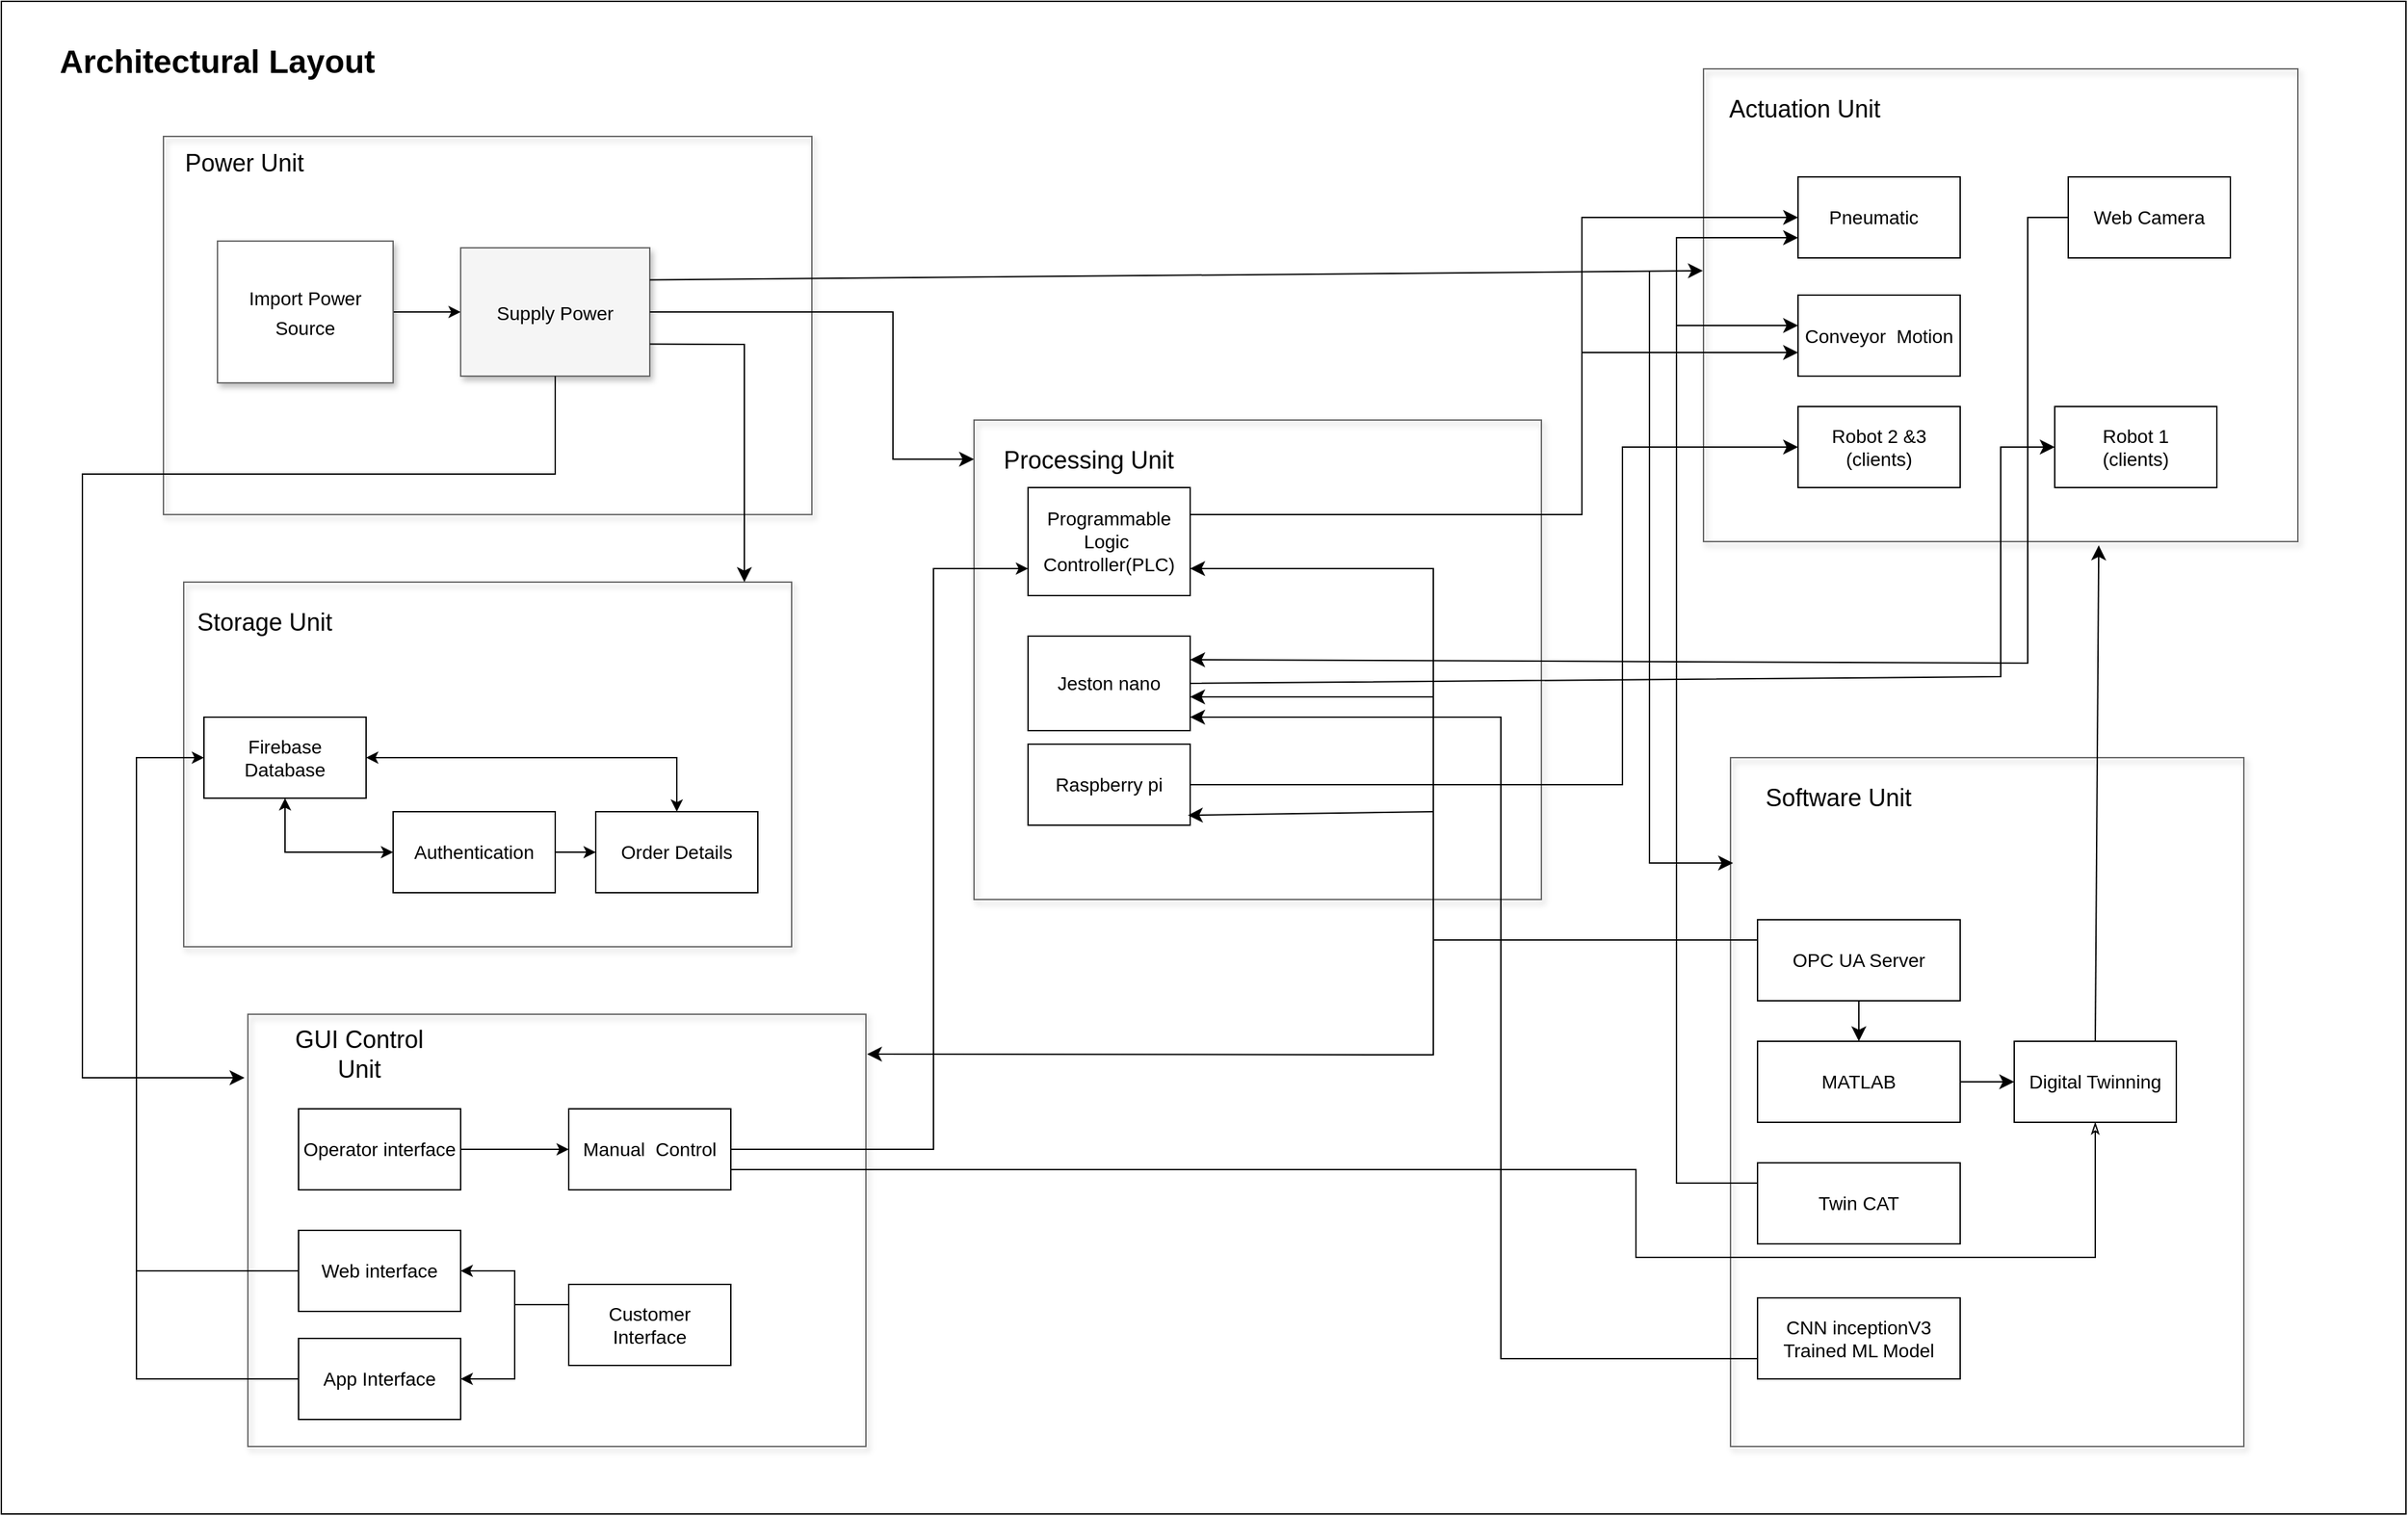 <mxfile version="22.1.4" type="device">
  <diagram name="Page-1" id="90a13364-a465-7bf4-72fc-28e22215d7a0">
    <mxGraphModel dx="3440.5" dy="962" grid="1" gridSize="10" guides="1" tooltips="1" connect="1" arrows="1" fold="1" page="1" pageScale="1.5" pageWidth="1169" pageHeight="826" background="none" math="0" shadow="0">
      <root>
        <mxCell id="0" style=";html=1;" />
        <mxCell id="1" style=";html=1;" parent="0" />
        <mxCell id="3a17f1ce550125da-4" value="" style="whiteSpace=wrap;html=1;shadow=1;fontSize=18;fillColor=none;strokeColor=#666666;" parent="1" vertex="1">
          <mxGeometry x="35" y="610" width="450" height="270" as="geometry" />
        </mxCell>
        <mxCell id="3a17f1ce550125da-8" value="" style="whiteSpace=wrap;html=1;shadow=1;fontSize=18;fillColor=none;strokeColor=#666666;" parent="1" vertex="1">
          <mxGeometry x="20" y="280" width="480" height="280" as="geometry" />
        </mxCell>
        <mxCell id="3Zm-GueXuQHhl72JR6TN-42" style="edgeStyle=orthogonalEdgeStyle;rounded=0;orthogonalLoop=1;jettySize=auto;html=1;exitX=1;exitY=0.5;exitDx=0;exitDy=0;" parent="1" source="3a17f1ce550125da-9" target="3a17f1ce550125da-11" edge="1">
          <mxGeometry relative="1" as="geometry" />
        </mxCell>
        <mxCell id="3a17f1ce550125da-9" value="&lt;font style=&quot;font-size: 14px;&quot;&gt;Import Power Source&lt;/font&gt;" style="whiteSpace=wrap;html=1;shadow=1;fontSize=18;fillColor=default;strokeColor=#666666;" parent="1" vertex="1">
          <mxGeometry x="60" y="357.5" width="130" height="105" as="geometry" />
        </mxCell>
        <mxCell id="3a17f1ce550125da-10" value="" style="whiteSpace=wrap;html=1;shadow=1;fontSize=18;fillColor=none;strokeColor=#666666;" parent="1" vertex="1">
          <mxGeometry x="620" y="490" width="420" height="355" as="geometry" />
        </mxCell>
        <mxCell id="3a17f1ce550125da-11" value="&lt;font style=&quot;font-size: 14px;&quot;&gt;Supply Power&lt;/font&gt;" style="whiteSpace=wrap;html=1;shadow=1;fontSize=18;fillColor=#f5f5f5;strokeColor=#666666;" parent="1" vertex="1">
          <mxGeometry x="240" y="362.5" width="140" height="95" as="geometry" />
        </mxCell>
        <mxCell id="3Zm-GueXuQHhl72JR6TN-8" value="&lt;font style=&quot;font-size: 18px;&quot;&gt;Power Unit&lt;/font&gt;" style="text;html=1;strokeColor=none;fillColor=none;align=center;verticalAlign=middle;whiteSpace=wrap;rounded=0;" parent="1" vertex="1">
          <mxGeometry x="30" y="280" width="100" height="40" as="geometry" />
        </mxCell>
        <mxCell id="3Zm-GueXuQHhl72JR6TN-9" style="edgeStyle=orthogonalEdgeStyle;rounded=0;orthogonalLoop=1;jettySize=auto;html=1;exitX=0.5;exitY=1;exitDx=0;exitDy=0;" parent="1" source="3a17f1ce550125da-8" target="3a17f1ce550125da-8" edge="1">
          <mxGeometry relative="1" as="geometry" />
        </mxCell>
        <mxCell id="3Zm-GueXuQHhl72JR6TN-10" value="&lt;font style=&quot;font-size: 18px;&quot;&gt;Storage Unit&lt;/font&gt;" style="text;html=1;strokeColor=none;fillColor=none;align=center;verticalAlign=middle;whiteSpace=wrap;rounded=0;" parent="1" vertex="1">
          <mxGeometry x="40" y="620" width="110" height="40" as="geometry" />
        </mxCell>
        <mxCell id="3Zm-GueXuQHhl72JR6TN-11" value="&lt;font style=&quot;font-size: 18px;&quot;&gt;Processing Unit&lt;/font&gt;" style="text;html=1;strokeColor=none;fillColor=none;align=center;verticalAlign=middle;whiteSpace=wrap;rounded=0;" parent="1" vertex="1">
          <mxGeometry x="640" y="500" width="130" height="40" as="geometry" />
        </mxCell>
        <mxCell id="3Zm-GueXuQHhl72JR6TN-18" value="" style="whiteSpace=wrap;html=1;shadow=1;fontSize=18;fillColor=none;strokeColor=#666666;" parent="1" vertex="1">
          <mxGeometry x="1160" y="230" width="440" height="350" as="geometry" />
        </mxCell>
        <mxCell id="3Zm-GueXuQHhl72JR6TN-19" value="&lt;span style=&quot;font-size: 18px;&quot;&gt;Actuation Unit&lt;/span&gt;" style="text;html=1;strokeColor=none;fillColor=none;align=center;verticalAlign=middle;whiteSpace=wrap;rounded=0;" parent="1" vertex="1">
          <mxGeometry x="1170" y="240" width="130" height="40" as="geometry" />
        </mxCell>
        <mxCell id="kDTmnthU1M1mU6N7bTVa-24" style="edgeStyle=none;rounded=0;orthogonalLoop=1;jettySize=auto;html=1;exitX=1;exitY=0.25;exitDx=0;exitDy=0;entryX=0;entryY=0.5;entryDx=0;entryDy=0;fontSize=12;startSize=8;endSize=8;" edge="1" parent="1" source="3Zm-GueXuQHhl72JR6TN-21" target="kDTmnthU1M1mU6N7bTVa-4">
          <mxGeometry relative="1" as="geometry">
            <Array as="points">
              <mxPoint x="1070" y="560" />
              <mxPoint x="1070" y="340" />
            </Array>
          </mxGeometry>
        </mxCell>
        <mxCell id="3Zm-GueXuQHhl72JR6TN-21" value="&lt;font style=&quot;font-size: 14px;&quot;&gt;Programmable&lt;br style=&quot;border-color: var(--border-color);&quot;&gt;Logic&amp;nbsp;&lt;br style=&quot;border-color: var(--border-color);&quot;&gt;Controller(PLC)&lt;/font&gt;" style="rounded=0;whiteSpace=wrap;html=1;" parent="1" vertex="1">
          <mxGeometry x="660" y="540" width="120" height="80" as="geometry" />
        </mxCell>
        <mxCell id="kDTmnthU1M1mU6N7bTVa-28" style="edgeStyle=none;rounded=0;orthogonalLoop=1;jettySize=auto;html=1;exitX=0;exitY=0.5;exitDx=0;exitDy=0;entryX=0;entryY=0.5;entryDx=0;entryDy=0;fontSize=12;startSize=8;endSize=8;" edge="1" parent="1" source="3Zm-GueXuQHhl72JR6TN-22" target="kDTmnthU1M1mU6N7bTVa-27">
          <mxGeometry relative="1" as="geometry">
            <Array as="points">
              <mxPoint x="1380" y="680" />
              <mxPoint x="1380" y="510" />
            </Array>
          </mxGeometry>
        </mxCell>
        <mxCell id="3Zm-GueXuQHhl72JR6TN-22" value="&lt;font style=&quot;font-size: 14px;&quot;&gt;Jeston nano&lt;/font&gt;" style="rounded=0;whiteSpace=wrap;html=1;direction=west;" parent="1" vertex="1">
          <mxGeometry x="660" y="650" width="120" height="70" as="geometry" />
        </mxCell>
        <mxCell id="kDTmnthU1M1mU6N7bTVa-26" style="edgeStyle=none;rounded=0;orthogonalLoop=1;jettySize=auto;html=1;exitX=1;exitY=0.5;exitDx=0;exitDy=0;entryX=0;entryY=0.5;entryDx=0;entryDy=0;fontSize=12;startSize=8;endSize=8;" edge="1" parent="1" source="3Zm-GueXuQHhl72JR6TN-23" target="kDTmnthU1M1mU6N7bTVa-3">
          <mxGeometry relative="1" as="geometry">
            <Array as="points">
              <mxPoint x="1100" y="760" />
              <mxPoint x="1100" y="510" />
            </Array>
          </mxGeometry>
        </mxCell>
        <mxCell id="3Zm-GueXuQHhl72JR6TN-23" value="&lt;font style=&quot;font-size: 14px;&quot;&gt;Raspberry pi&lt;/font&gt;" style="rounded=0;whiteSpace=wrap;html=1;" parent="1" vertex="1">
          <mxGeometry x="660" y="730" width="120" height="60" as="geometry" />
        </mxCell>
        <mxCell id="3Zm-GueXuQHhl72JR6TN-26" value="&lt;font style=&quot;font-size: 14px;&quot;&gt;Firebase Database&lt;/font&gt;" style="rounded=0;whiteSpace=wrap;html=1;" parent="1" vertex="1">
          <mxGeometry x="50" y="710" width="120" height="60" as="geometry" />
        </mxCell>
        <mxCell id="3Zm-GueXuQHhl72JR6TN-45" style="edgeStyle=orthogonalEdgeStyle;rounded=0;orthogonalLoop=1;jettySize=auto;html=1;exitX=1;exitY=0.5;exitDx=0;exitDy=0;entryX=1;entryY=0.5;entryDx=0;entryDy=0;" parent="1" source="3Zm-GueXuQHhl72JR6TN-27" target="3Zm-GueXuQHhl72JR6TN-28" edge="1">
          <mxGeometry relative="1" as="geometry" />
        </mxCell>
        <mxCell id="3Zm-GueXuQHhl72JR6TN-27" value="&lt;font style=&quot;font-size: 14px;&quot;&gt;Authentication&lt;/font&gt;" style="rounded=0;whiteSpace=wrap;html=1;" parent="1" vertex="1">
          <mxGeometry x="190" y="780" width="120" height="60" as="geometry" />
        </mxCell>
        <mxCell id="3Zm-GueXuQHhl72JR6TN-28" value="&lt;font style=&quot;font-size: 14px;&quot;&gt;Order Details&lt;/font&gt;" style="rounded=0;whiteSpace=wrap;html=1;direction=west;" parent="1" vertex="1">
          <mxGeometry x="340" y="780" width="120" height="60" as="geometry" />
        </mxCell>
        <mxCell id="3Zm-GueXuQHhl72JR6TN-43" value="" style="endArrow=classic;startArrow=classic;html=1;rounded=0;exitX=0;exitY=0.5;exitDx=0;exitDy=0;entryX=0.5;entryY=1;entryDx=0;entryDy=0;" parent="1" source="3Zm-GueXuQHhl72JR6TN-27" target="3Zm-GueXuQHhl72JR6TN-26" edge="1">
          <mxGeometry width="50" height="50" relative="1" as="geometry">
            <mxPoint x="710" y="760" as="sourcePoint" />
            <mxPoint x="760" y="710" as="targetPoint" />
            <Array as="points">
              <mxPoint x="110" y="810" />
            </Array>
          </mxGeometry>
        </mxCell>
        <mxCell id="3Zm-GueXuQHhl72JR6TN-47" value="" style="endArrow=classic;startArrow=classic;html=1;rounded=0;exitX=1;exitY=0.5;exitDx=0;exitDy=0;entryX=0.5;entryY=1;entryDx=0;entryDy=0;" parent="1" source="3Zm-GueXuQHhl72JR6TN-26" target="3Zm-GueXuQHhl72JR6TN-28" edge="1">
          <mxGeometry width="50" height="50" relative="1" as="geometry">
            <mxPoint x="710" y="760" as="sourcePoint" />
            <mxPoint x="760" y="710" as="targetPoint" />
            <Array as="points">
              <mxPoint x="400" y="740" />
            </Array>
          </mxGeometry>
        </mxCell>
        <mxCell id="3Zm-GueXuQHhl72JR6TN-49" value="" style="whiteSpace=wrap;html=1;shadow=1;fontSize=18;fillColor=none;strokeColor=#666666;" parent="1" vertex="1">
          <mxGeometry x="82.5" y="930" width="457.5" height="320" as="geometry" />
        </mxCell>
        <mxCell id="3Zm-GueXuQHhl72JR6TN-50" value="&lt;font style=&quot;font-size: 18px;&quot;&gt;GUI Control Unit&lt;/font&gt;" style="text;html=1;strokeColor=none;fillColor=none;align=center;verticalAlign=middle;whiteSpace=wrap;rounded=0;" parent="1" vertex="1">
          <mxGeometry x="100" y="940" width="130" height="40" as="geometry" />
        </mxCell>
        <mxCell id="3Zm-GueXuQHhl72JR6TN-60" style="edgeStyle=orthogonalEdgeStyle;rounded=0;orthogonalLoop=1;jettySize=auto;html=1;exitX=0;exitY=0.5;exitDx=0;exitDy=0;entryX=0;entryY=0.5;entryDx=0;entryDy=0;" parent="1" source="3Zm-GueXuQHhl72JR6TN-55" target="3Zm-GueXuQHhl72JR6TN-26" edge="1">
          <mxGeometry relative="1" as="geometry">
            <Array as="points">
              <mxPoint y="1120" />
              <mxPoint y="740" />
            </Array>
          </mxGeometry>
        </mxCell>
        <mxCell id="3Zm-GueXuQHhl72JR6TN-55" value="&lt;font style=&quot;font-size: 14px;&quot;&gt;Web interface&lt;/font&gt;" style="rounded=0;whiteSpace=wrap;html=1;" parent="1" vertex="1">
          <mxGeometry x="120" y="1090" width="120" height="60" as="geometry" />
        </mxCell>
        <mxCell id="3Zm-GueXuQHhl72JR6TN-56" value="&lt;font style=&quot;font-size: 14px;&quot;&gt;App Interface&lt;/font&gt;" style="rounded=0;whiteSpace=wrap;html=1;" parent="1" vertex="1">
          <mxGeometry x="120" y="1170" width="120" height="60" as="geometry" />
        </mxCell>
        <mxCell id="3Zm-GueXuQHhl72JR6TN-66" style="edgeStyle=orthogonalEdgeStyle;rounded=0;orthogonalLoop=1;jettySize=auto;html=1;exitX=1;exitY=0.5;exitDx=0;exitDy=0;entryX=0;entryY=0.75;entryDx=0;entryDy=0;" parent="1" source="3Zm-GueXuQHhl72JR6TN-57" target="3Zm-GueXuQHhl72JR6TN-21" edge="1">
          <mxGeometry relative="1" as="geometry">
            <Array as="points">
              <mxPoint x="590" y="1030" />
              <mxPoint x="590" y="600" />
            </Array>
          </mxGeometry>
        </mxCell>
        <mxCell id="3Zm-GueXuQHhl72JR6TN-57" value="&lt;font style=&quot;font-size: 14px;&quot;&gt;Manual&amp;nbsp; Control&lt;/font&gt;" style="rounded=0;whiteSpace=wrap;html=1;" parent="1" vertex="1">
          <mxGeometry x="320" y="1000" width="120" height="60" as="geometry" />
        </mxCell>
        <mxCell id="3Zm-GueXuQHhl72JR6TN-59" style="edgeStyle=orthogonalEdgeStyle;rounded=0;orthogonalLoop=1;jettySize=auto;html=1;exitX=1;exitY=0.5;exitDx=0;exitDy=0;" parent="1" source="3Zm-GueXuQHhl72JR6TN-58" target="3Zm-GueXuQHhl72JR6TN-57" edge="1">
          <mxGeometry relative="1" as="geometry" />
        </mxCell>
        <mxCell id="3Zm-GueXuQHhl72JR6TN-58" value="&lt;font style=&quot;font-size: 14px;&quot;&gt;Operator interface&lt;/font&gt;" style="rounded=0;whiteSpace=wrap;html=1;" parent="1" vertex="1">
          <mxGeometry x="120" y="1000" width="120" height="60" as="geometry" />
        </mxCell>
        <mxCell id="3Zm-GueXuQHhl72JR6TN-62" value="" style="endArrow=none;html=1;rounded=0;exitX=0;exitY=0.5;exitDx=0;exitDy=0;" parent="1" source="3Zm-GueXuQHhl72JR6TN-56" edge="1">
          <mxGeometry width="50" height="50" relative="1" as="geometry">
            <mxPoint x="670" y="960" as="sourcePoint" />
            <mxPoint y="1120" as="targetPoint" />
            <Array as="points">
              <mxPoint y="1200" />
            </Array>
          </mxGeometry>
        </mxCell>
        <mxCell id="3Zm-GueXuQHhl72JR6TN-64" style="edgeStyle=orthogonalEdgeStyle;rounded=0;orthogonalLoop=1;jettySize=auto;html=1;exitX=0;exitY=0.25;exitDx=0;exitDy=0;entryX=1;entryY=0.5;entryDx=0;entryDy=0;" parent="1" source="3Zm-GueXuQHhl72JR6TN-63" target="3Zm-GueXuQHhl72JR6TN-55" edge="1">
          <mxGeometry relative="1" as="geometry" />
        </mxCell>
        <mxCell id="3Zm-GueXuQHhl72JR6TN-63" value="&lt;font style=&quot;font-size: 14px;&quot;&gt;Customer Interface&lt;/font&gt;" style="rounded=0;whiteSpace=wrap;html=1;" parent="1" vertex="1">
          <mxGeometry x="320" y="1130" width="120" height="60" as="geometry" />
        </mxCell>
        <mxCell id="3Zm-GueXuQHhl72JR6TN-65" value="" style="endArrow=classic;html=1;rounded=0;entryX=1;entryY=0.5;entryDx=0;entryDy=0;" parent="1" target="3Zm-GueXuQHhl72JR6TN-56" edge="1">
          <mxGeometry width="50" height="50" relative="1" as="geometry">
            <mxPoint x="280" y="1140" as="sourcePoint" />
            <mxPoint x="630" y="1090" as="targetPoint" />
            <Array as="points">
              <mxPoint x="280" y="1200" />
            </Array>
          </mxGeometry>
        </mxCell>
        <mxCell id="kDTmnthU1M1mU6N7bTVa-2" style="edgeStyle=none;curved=1;rounded=0;orthogonalLoop=1;jettySize=auto;html=1;exitX=0;exitY=0.5;exitDx=0;exitDy=0;fontSize=12;startSize=8;endSize=8;" edge="1" parent="1">
          <mxGeometry relative="1" as="geometry">
            <mxPoint x="1130" y="562.5" as="sourcePoint" />
            <mxPoint x="1130" y="562.5" as="targetPoint" />
          </mxGeometry>
        </mxCell>
        <mxCell id="kDTmnthU1M1mU6N7bTVa-3" value="&lt;font style=&quot;font-size: 14px;&quot;&gt;Robot 2 &amp;amp;3&lt;br&gt;(clients)&lt;/font&gt;" style="rounded=0;whiteSpace=wrap;html=1;" vertex="1" parent="1">
          <mxGeometry x="1230" y="480" width="120" height="60" as="geometry" />
        </mxCell>
        <mxCell id="kDTmnthU1M1mU6N7bTVa-4" value="&lt;font style=&quot;font-size: 14px;&quot;&gt;Pneumatic&amp;nbsp;&amp;nbsp;&lt;/font&gt;" style="rounded=0;whiteSpace=wrap;html=1;" vertex="1" parent="1">
          <mxGeometry x="1230" y="310" width="120" height="60" as="geometry" />
        </mxCell>
        <mxCell id="kDTmnthU1M1mU6N7bTVa-8" value="" style="whiteSpace=wrap;html=1;shadow=1;fontSize=18;fillColor=none;strokeColor=#666666;" vertex="1" parent="1">
          <mxGeometry x="1180" y="740" width="380" height="510" as="geometry" />
        </mxCell>
        <mxCell id="kDTmnthU1M1mU6N7bTVa-9" value="&lt;font style=&quot;font-size: 18px;&quot;&gt;Software Unit&lt;/font&gt;" style="text;html=1;strokeColor=none;fillColor=none;align=center;verticalAlign=middle;whiteSpace=wrap;rounded=0;" vertex="1" parent="1">
          <mxGeometry x="1190" y="750" width="140" height="40" as="geometry" />
        </mxCell>
        <mxCell id="kDTmnthU1M1mU6N7bTVa-15" style="edgeStyle=none;rounded=0;orthogonalLoop=1;jettySize=auto;html=1;exitX=0;exitY=0.25;exitDx=0;exitDy=0;entryX=1;entryY=0.75;entryDx=0;entryDy=0;fontSize=12;startSize=8;endSize=8;" edge="1" parent="1" source="kDTmnthU1M1mU6N7bTVa-13" target="3Zm-GueXuQHhl72JR6TN-21">
          <mxGeometry relative="1" as="geometry">
            <Array as="points">
              <mxPoint x="960" y="875" />
              <mxPoint x="960" y="600" />
            </Array>
          </mxGeometry>
        </mxCell>
        <mxCell id="kDTmnthU1M1mU6N7bTVa-13" value="&lt;font style=&quot;font-size: 14px;&quot;&gt;OPC UA Server&lt;/font&gt;" style="rounded=0;whiteSpace=wrap;html=1;" vertex="1" parent="1">
          <mxGeometry x="1200" y="860" width="150" height="60" as="geometry" />
        </mxCell>
        <mxCell id="kDTmnthU1M1mU6N7bTVa-16" value="&lt;font style=&quot;font-size: 14px;&quot;&gt;Conveyor&amp;nbsp; Motion&lt;/font&gt;" style="rounded=0;whiteSpace=wrap;html=1;" vertex="1" parent="1">
          <mxGeometry x="1230" y="397.5" width="120" height="60" as="geometry" />
        </mxCell>
        <mxCell id="kDTmnthU1M1mU6N7bTVa-19" style="edgeStyle=none;curved=1;rounded=0;orthogonalLoop=1;jettySize=auto;html=1;exitX=1;exitY=0.25;exitDx=0;exitDy=0;entryX=-0.001;entryY=0.427;entryDx=0;entryDy=0;entryPerimeter=0;fontSize=12;startSize=8;endSize=8;" edge="1" parent="1" source="3a17f1ce550125da-11" target="3Zm-GueXuQHhl72JR6TN-18">
          <mxGeometry relative="1" as="geometry" />
        </mxCell>
        <mxCell id="kDTmnthU1M1mU6N7bTVa-20" style="edgeStyle=none;rounded=0;orthogonalLoop=1;jettySize=auto;html=1;exitX=1;exitY=0.5;exitDx=0;exitDy=0;fontSize=12;startSize=8;endSize=8;" edge="1" parent="1" source="3a17f1ce550125da-11">
          <mxGeometry relative="1" as="geometry">
            <mxPoint x="620" y="519" as="targetPoint" />
            <Array as="points">
              <mxPoint x="560" y="410" />
              <mxPoint x="560" y="519" />
            </Array>
          </mxGeometry>
        </mxCell>
        <mxCell id="kDTmnthU1M1mU6N7bTVa-21" style="edgeStyle=none;rounded=0;orthogonalLoop=1;jettySize=auto;html=1;exitX=1;exitY=0.75;exitDx=0;exitDy=0;fontSize=12;startSize=8;endSize=8;" edge="1" parent="1" source="3a17f1ce550125da-11">
          <mxGeometry relative="1" as="geometry">
            <mxPoint x="450" y="610" as="targetPoint" />
            <Array as="points">
              <mxPoint x="450" y="434" />
            </Array>
          </mxGeometry>
        </mxCell>
        <mxCell id="kDTmnthU1M1mU6N7bTVa-22" style="edgeStyle=none;rounded=0;orthogonalLoop=1;jettySize=auto;html=1;exitX=0.5;exitY=1;exitDx=0;exitDy=0;fontSize=12;startSize=8;endSize=8;" edge="1" parent="1" source="3a17f1ce550125da-11">
          <mxGeometry relative="1" as="geometry">
            <mxPoint x="80" y="977" as="targetPoint" />
            <Array as="points">
              <mxPoint x="310" y="530" />
              <mxPoint x="-40" y="530" />
              <mxPoint x="-40" y="977" />
            </Array>
          </mxGeometry>
        </mxCell>
        <mxCell id="kDTmnthU1M1mU6N7bTVa-23" value="" style="endArrow=classic;html=1;rounded=0;fontSize=12;startSize=8;endSize=8;entryX=0.005;entryY=0.153;entryDx=0;entryDy=0;entryPerimeter=0;" edge="1" parent="1" target="kDTmnthU1M1mU6N7bTVa-8">
          <mxGeometry width="50" height="50" relative="1" as="geometry">
            <mxPoint x="1120" y="380" as="sourcePoint" />
            <mxPoint x="1170" y="787" as="targetPoint" />
            <Array as="points">
              <mxPoint x="1120" y="818" />
            </Array>
          </mxGeometry>
        </mxCell>
        <mxCell id="kDTmnthU1M1mU6N7bTVa-27" value="&lt;font style=&quot;font-size: 14px;&quot;&gt;Robot 1&lt;br&gt;(clients)&lt;/font&gt;" style="rounded=0;whiteSpace=wrap;html=1;" vertex="1" parent="1">
          <mxGeometry x="1420" y="480" width="120" height="60" as="geometry" />
        </mxCell>
        <mxCell id="kDTmnthU1M1mU6N7bTVa-38" style="edgeStyle=none;curved=1;rounded=0;orthogonalLoop=1;jettySize=auto;html=1;exitX=1;exitY=0.5;exitDx=0;exitDy=0;entryX=0;entryY=0.5;entryDx=0;entryDy=0;fontSize=12;startSize=8;endSize=8;" edge="1" parent="1" source="kDTmnthU1M1mU6N7bTVa-29" target="kDTmnthU1M1mU6N7bTVa-37">
          <mxGeometry relative="1" as="geometry" />
        </mxCell>
        <mxCell id="kDTmnthU1M1mU6N7bTVa-29" value="&lt;font style=&quot;font-size: 14px;&quot;&gt;MATLAB&lt;/font&gt;" style="rounded=0;whiteSpace=wrap;html=1;" vertex="1" parent="1">
          <mxGeometry x="1200" y="950" width="150" height="60" as="geometry" />
        </mxCell>
        <mxCell id="kDTmnthU1M1mU6N7bTVa-32" style="edgeStyle=none;rounded=0;orthogonalLoop=1;jettySize=auto;html=1;exitX=0;exitY=0.25;exitDx=0;exitDy=0;entryX=0;entryY=0.75;entryDx=0;entryDy=0;fontSize=12;startSize=8;endSize=8;" edge="1" parent="1" source="kDTmnthU1M1mU6N7bTVa-30" target="kDTmnthU1M1mU6N7bTVa-4">
          <mxGeometry relative="1" as="geometry">
            <Array as="points">
              <mxPoint x="1140" y="1055" />
              <mxPoint x="1140" y="355" />
            </Array>
          </mxGeometry>
        </mxCell>
        <mxCell id="kDTmnthU1M1mU6N7bTVa-30" value="&lt;font style=&quot;font-size: 14px;&quot;&gt;Twin CAT&lt;/font&gt;" style="rounded=0;whiteSpace=wrap;html=1;" vertex="1" parent="1">
          <mxGeometry x="1200" y="1040" width="150" height="60" as="geometry" />
        </mxCell>
        <mxCell id="kDTmnthU1M1mU6N7bTVa-45" style="edgeStyle=none;rounded=0;orthogonalLoop=1;jettySize=auto;html=1;exitX=0;exitY=0.5;exitDx=0;exitDy=0;entryX=0;entryY=0.75;entryDx=0;entryDy=0;fontSize=12;startSize=8;endSize=8;" edge="1" parent="1" source="kDTmnthU1M1mU6N7bTVa-31" target="3Zm-GueXuQHhl72JR6TN-22">
          <mxGeometry relative="1" as="geometry">
            <Array as="points">
              <mxPoint x="1400" y="340" />
              <mxPoint x="1400" y="670" />
            </Array>
          </mxGeometry>
        </mxCell>
        <mxCell id="kDTmnthU1M1mU6N7bTVa-31" value="&lt;font style=&quot;font-size: 14px;&quot;&gt;Web Camera&lt;/font&gt;" style="rounded=0;whiteSpace=wrap;html=1;" vertex="1" parent="1">
          <mxGeometry x="1430" y="310" width="120" height="60" as="geometry" />
        </mxCell>
        <mxCell id="kDTmnthU1M1mU6N7bTVa-33" value="" style="endArrow=classic;html=1;rounded=0;fontSize=12;startSize=8;endSize=8;curved=1;" edge="1" parent="1">
          <mxGeometry width="50" height="50" relative="1" as="geometry">
            <mxPoint x="1140" y="420" as="sourcePoint" />
            <mxPoint x="1230" y="420" as="targetPoint" />
          </mxGeometry>
        </mxCell>
        <mxCell id="kDTmnthU1M1mU6N7bTVa-36" value="" style="endArrow=classic;html=1;rounded=0;fontSize=12;startSize=8;endSize=8;curved=1;" edge="1" parent="1">
          <mxGeometry width="50" height="50" relative="1" as="geometry">
            <mxPoint x="1070" y="440" as="sourcePoint" />
            <mxPoint x="1230" y="440" as="targetPoint" />
          </mxGeometry>
        </mxCell>
        <mxCell id="kDTmnthU1M1mU6N7bTVa-37" value="&lt;font style=&quot;font-size: 14px;&quot;&gt;Digital Twinning&lt;/font&gt;" style="rounded=0;whiteSpace=wrap;html=1;" vertex="1" parent="1">
          <mxGeometry x="1390" y="950" width="120" height="60" as="geometry" />
        </mxCell>
        <mxCell id="kDTmnthU1M1mU6N7bTVa-39" style="edgeStyle=none;curved=1;rounded=0;orthogonalLoop=1;jettySize=auto;html=1;exitX=0.5;exitY=0;exitDx=0;exitDy=0;entryX=0.665;entryY=1.008;entryDx=0;entryDy=0;entryPerimeter=0;fontSize=12;startSize=8;endSize=8;" edge="1" parent="1" source="kDTmnthU1M1mU6N7bTVa-37" target="3Zm-GueXuQHhl72JR6TN-18">
          <mxGeometry relative="1" as="geometry" />
        </mxCell>
        <mxCell id="kDTmnthU1M1mU6N7bTVa-41" value="" style="endArrow=classicThin;startArrow=none;html=1;rounded=0;fontSize=12;exitX=1;exitY=0.75;exitDx=0;exitDy=0;entryX=0.5;entryY=1;entryDx=0;entryDy=0;endFill=0;startFill=0;" edge="1" parent="1" source="3Zm-GueXuQHhl72JR6TN-57" target="kDTmnthU1M1mU6N7bTVa-37">
          <mxGeometry width="50" height="50" relative="1" as="geometry">
            <mxPoint x="730" y="900" as="sourcePoint" />
            <mxPoint x="780" y="850" as="targetPoint" />
            <Array as="points">
              <mxPoint x="1110" y="1045" />
              <mxPoint x="1110" y="1110" />
              <mxPoint x="1450" y="1110" />
            </Array>
          </mxGeometry>
        </mxCell>
        <mxCell id="kDTmnthU1M1mU6N7bTVa-43" style="edgeStyle=none;rounded=0;orthogonalLoop=1;jettySize=auto;html=1;exitX=0;exitY=0.5;exitDx=0;exitDy=0;entryX=0;entryY=0.25;entryDx=0;entryDy=0;fontSize=12;startSize=8;endSize=8;" edge="1" parent="1">
          <mxGeometry relative="1" as="geometry">
            <mxPoint x="1200" y="1185" as="sourcePoint" />
            <mxPoint x="780" y="710" as="targetPoint" />
            <Array as="points">
              <mxPoint x="1010" y="1185" />
              <mxPoint x="1010" y="710" />
            </Array>
          </mxGeometry>
        </mxCell>
        <mxCell id="kDTmnthU1M1mU6N7bTVa-42" value="&lt;font style=&quot;font-size: 14px;&quot;&gt;CNN inceptionV3&lt;br&gt;Trained ML Model&lt;br&gt;&lt;/font&gt;" style="rounded=0;whiteSpace=wrap;html=1;" vertex="1" parent="1">
          <mxGeometry x="1200" y="1140" width="150" height="60" as="geometry" />
        </mxCell>
        <mxCell id="kDTmnthU1M1mU6N7bTVa-47" value="&lt;font style=&quot;font-size: 24px;&quot;&gt;&lt;b&gt;Architectural Layout&lt;/b&gt;&lt;/font&gt;" style="text;strokeColor=none;fillColor=none;html=1;align=center;verticalAlign=middle;whiteSpace=wrap;rounded=0;fontSize=16;" vertex="1" parent="1">
          <mxGeometry x="-70" y="190" width="260" height="70" as="geometry" />
        </mxCell>
        <mxCell id="kDTmnthU1M1mU6N7bTVa-48" value="" style="endArrow=classic;html=1;rounded=0;fontSize=12;startSize=8;endSize=8;entryX=0.36;entryY=0.696;entryDx=0;entryDy=0;entryPerimeter=0;" edge="1" parent="1">
          <mxGeometry width="50" height="50" relative="1" as="geometry">
            <mxPoint x="960" y="870" as="sourcePoint" />
            <mxPoint x="540.8" y="959.52" as="targetPoint" />
            <Array as="points">
              <mxPoint x="960" y="960" />
            </Array>
          </mxGeometry>
        </mxCell>
        <mxCell id="kDTmnthU1M1mU6N7bTVa-49" value="" style="endArrow=classic;html=1;rounded=0;fontSize=12;startSize=8;endSize=8;curved=1;entryX=0;entryY=0;entryDx=0;entryDy=0;" edge="1" parent="1">
          <mxGeometry width="50" height="50" relative="1" as="geometry">
            <mxPoint x="960" y="695" as="sourcePoint" />
            <mxPoint x="780" y="695" as="targetPoint" />
          </mxGeometry>
        </mxCell>
        <mxCell id="kDTmnthU1M1mU6N7bTVa-50" value="" style="endArrow=classic;html=1;rounded=0;fontSize=12;startSize=8;endSize=8;curved=1;entryX=0.986;entryY=0.878;entryDx=0;entryDy=0;entryPerimeter=0;" edge="1" parent="1" target="3Zm-GueXuQHhl72JR6TN-23">
          <mxGeometry width="50" height="50" relative="1" as="geometry">
            <mxPoint x="960" y="780" as="sourcePoint" />
            <mxPoint x="700" y="850" as="targetPoint" />
          </mxGeometry>
        </mxCell>
        <mxCell id="kDTmnthU1M1mU6N7bTVa-51" value="" style="endArrow=classic;html=1;rounded=0;fontSize=12;startSize=8;endSize=8;curved=1;entryX=0.5;entryY=0;entryDx=0;entryDy=0;exitX=0.5;exitY=1;exitDx=0;exitDy=0;" edge="1" parent="1" source="kDTmnthU1M1mU6N7bTVa-13" target="kDTmnthU1M1mU6N7bTVa-29">
          <mxGeometry width="50" height="50" relative="1" as="geometry">
            <mxPoint x="650" y="900" as="sourcePoint" />
            <mxPoint x="700" y="850" as="targetPoint" />
          </mxGeometry>
        </mxCell>
        <mxCell id="kDTmnthU1M1mU6N7bTVa-52" value="" style="rounded=0;whiteSpace=wrap;html=1;fontSize=16;fillColor=none;" vertex="1" parent="1">
          <mxGeometry x="-100" y="180" width="1780" height="1120" as="geometry" />
        </mxCell>
      </root>
    </mxGraphModel>
  </diagram>
</mxfile>
